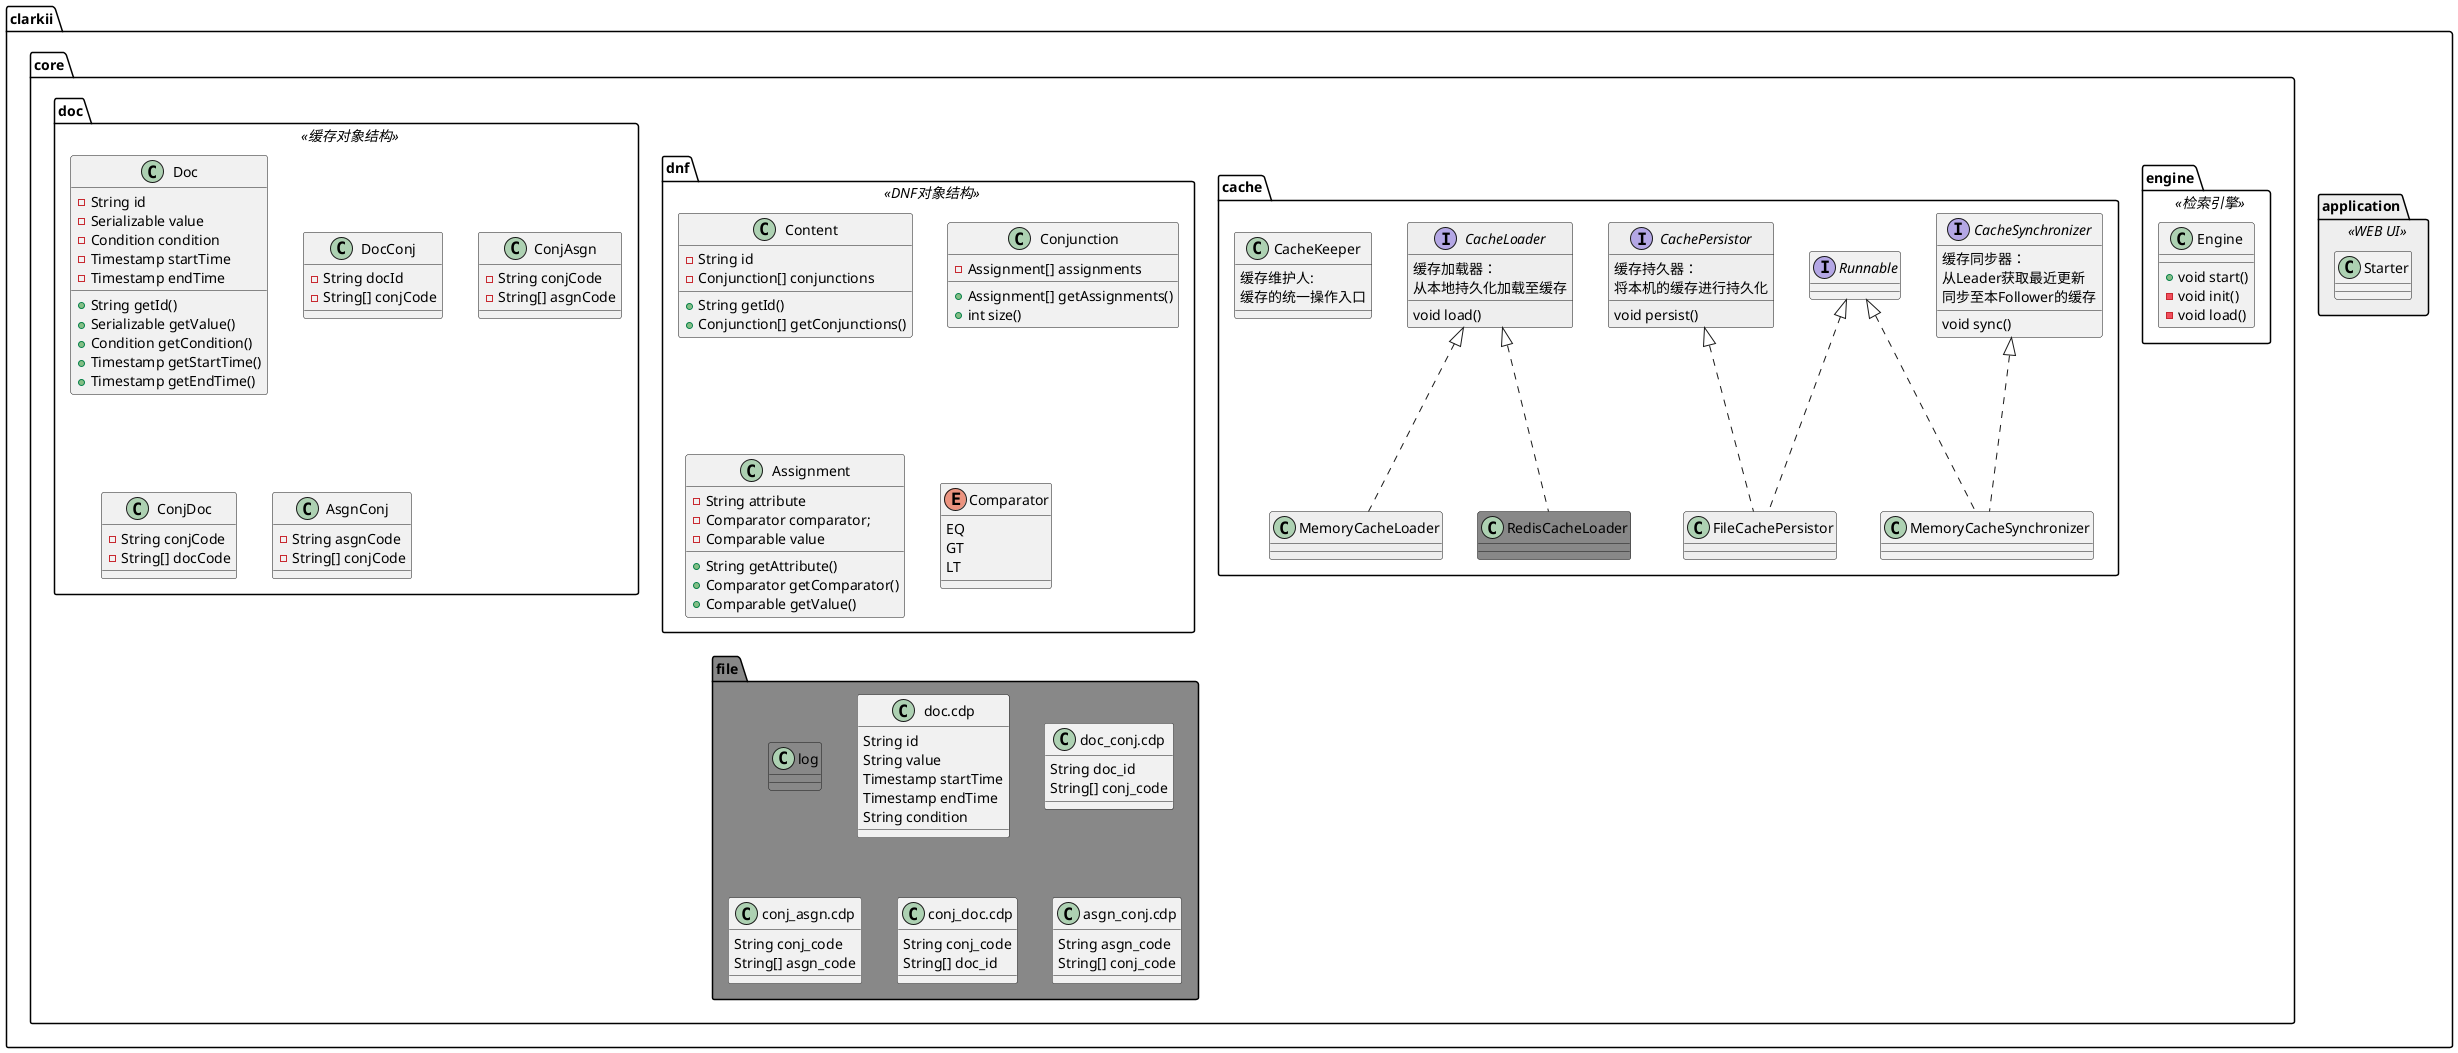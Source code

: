 @startuml
set namespaceSeparator ::

package clarkii {

	package application <<WEB UI>> #EEE {
		class Starter {

		}
	}

	package core {
		package engine <<检索引擎>> {
			class Engine {
				+ void start()
				- void init()
				- void load()
			}
		}

		package cache  {
			interface CacheSynchronizer {
				缓存同步器：
				从Leader获取最近更新
				同步至本Follower的缓存
				void sync()
			}
			class MemoryCacheSynchronizer implements CacheSynchronizer, Runnable

			interface CacheLoader #EEE {
				缓存加载器：
				从本地持久化加载至缓存
				void load()
			}
			class MemoryCacheLoader #EEE implements CacheLoader
			class RedisCacheLoader #888 implements CacheLoader
			interface CachePersistor #EEE {
				缓存持久器：
				将本机的缓存进行持久化
				void persist()
			}
			class FileCachePersistor #EEE implements CachePersistor, Runnable
			class CacheKeeper {
				缓存维护人:
				缓存的统一操作入口
			}
		}

		package dnf <<DNF对象结构>> {
			class Content {
				- String id
				- Conjunction[] conjunctions
				+ String getId()
				+ Conjunction[] getConjunctions()
			}
			class Conjunction {
				- Assignment[] assignments
				+ Assignment[] getAssignments()
				+ int size()
			}
			class Assignment {
				- String attribute
				- Comparator comparator;
				- Comparable value
				+ String getAttribute()
				+ Comparator getComparator()
				+ Comparable getValue()
			}
			enum Comparator {
				EQ
				GT
				LT
			}
		}

		package doc <<缓存对象结构>> {
			class Doc {
				- String id
				- Serializable value
				- Condition condition
				- Timestamp startTime
				- Timestamp endTime
				+ String getId()
				+ Serializable getValue()
				+ Condition getCondition()
				+ Timestamp getStartTime()
				+ Timestamp getEndTime()
			}
			class DocConj {
				- String docId
				- String[] conjCode
			}
			class ConjAsgn {
				- String conjCode
				- String[] asgnCode
			}
			class ConjDoc {
				- String conjCode
				- String[] docCode
			}
			class AsgnConj {
				- String asgnCode
				- String[] conjCode
			}
		}

		package file #888 {
			class log #888 {
			}
			class doc.cdp {
				String id
				String value
				Timestamp startTime
                Timestamp endTime
				String condition
			}
			class doc_conj.cdp {
				String doc_id
				String[] conj_code
			}
			class conj_asgn.cdp {
				String conj_code
				String[] asgn_code
			}
			class conj_doc.cdp {
				String conj_code
				String[] doc_id
			}
			class asgn_conj.cdp {
				String asgn_code
				String[] conj_code
			}
		}
	}
}
@enduml